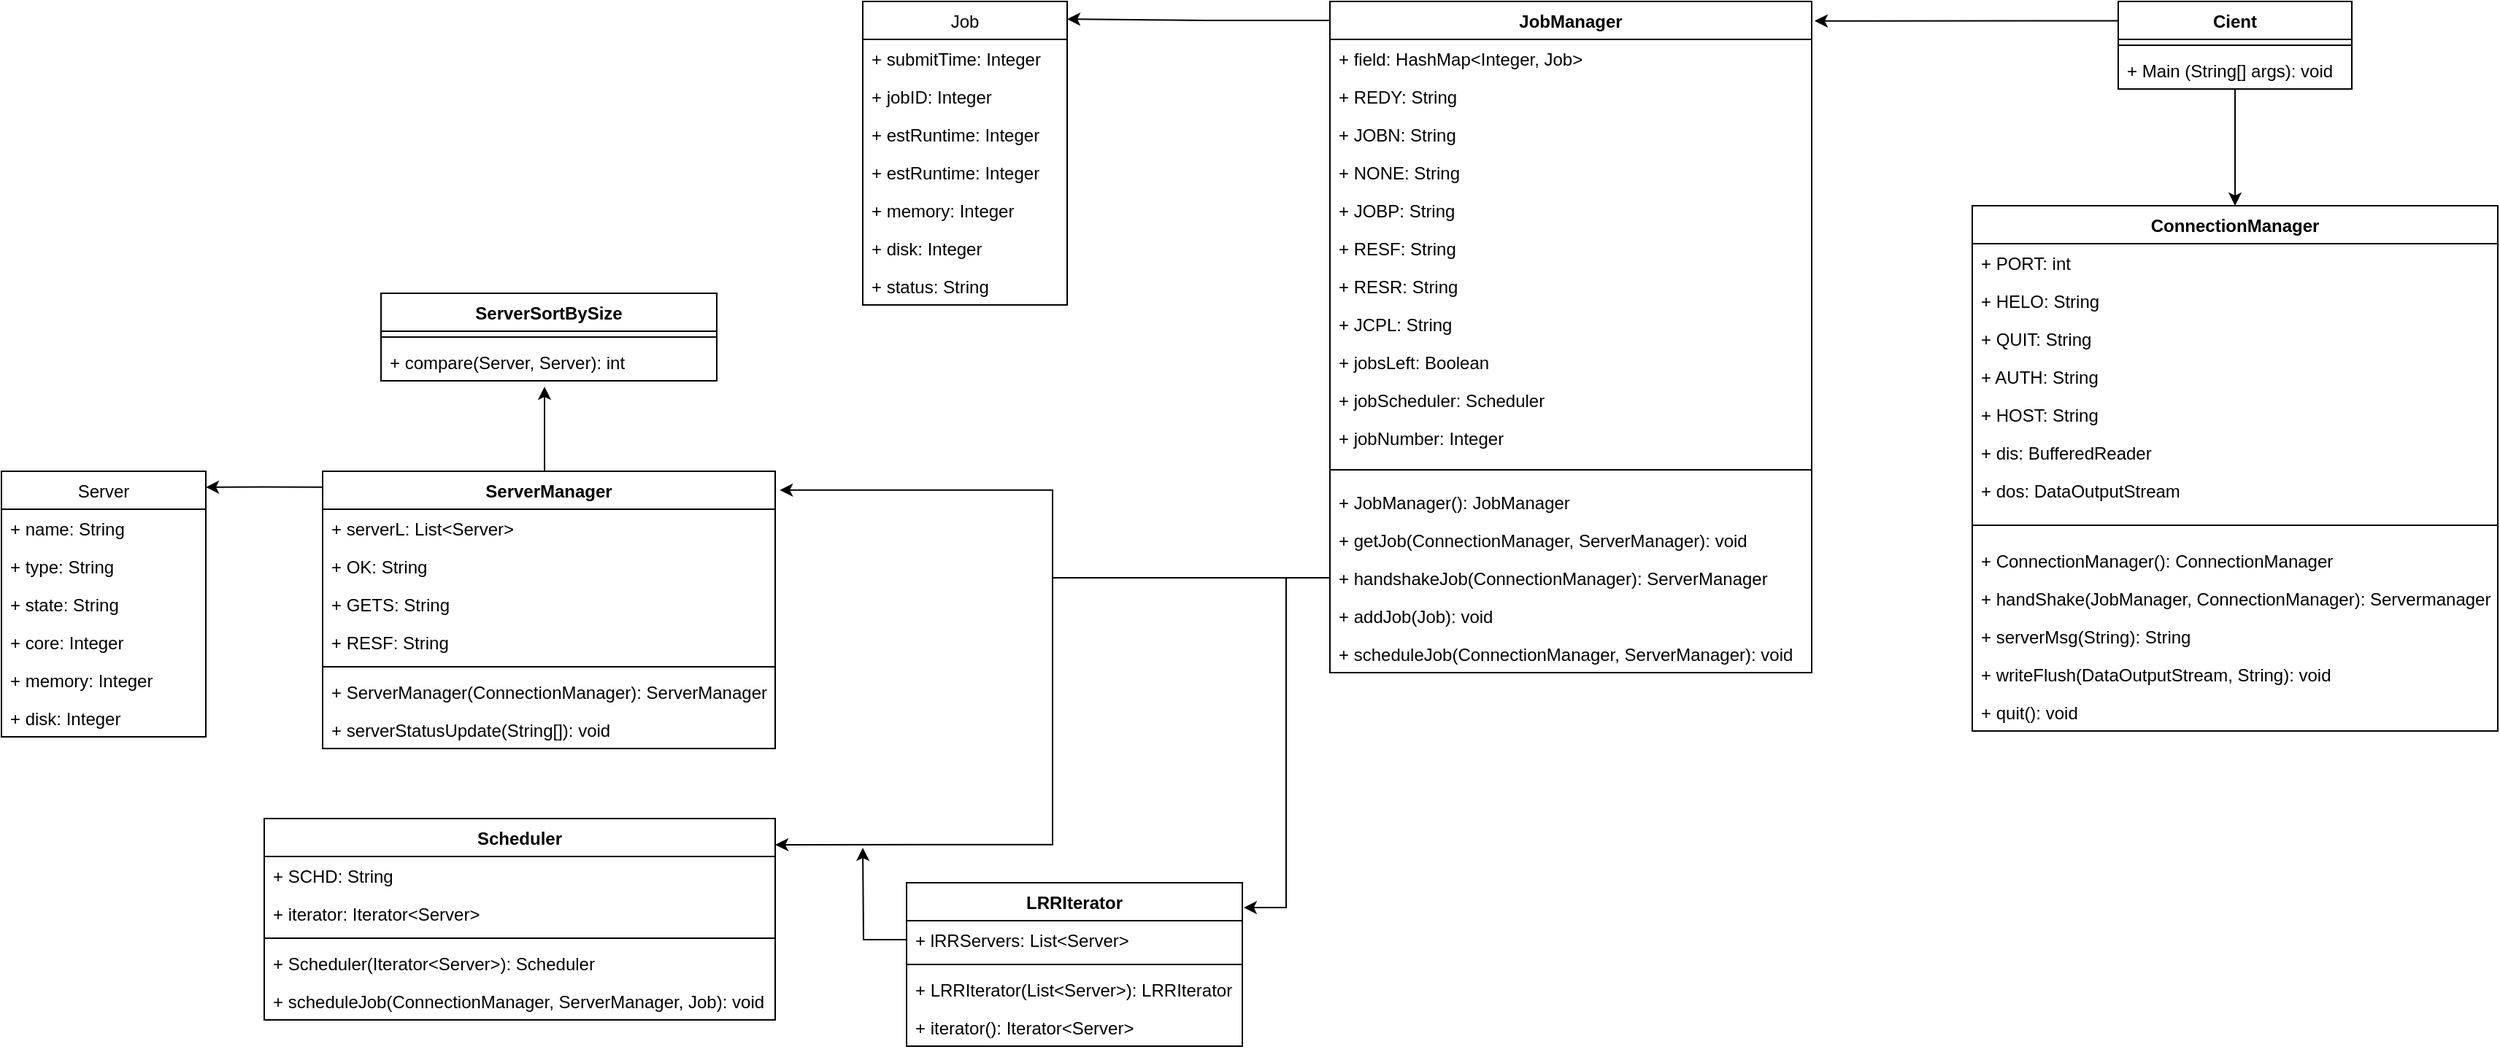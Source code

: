 <mxfile version="17.2.6" type="github">
  <diagram id="C5RBs43oDa-KdzZeNtuy" name="Page-1">
    <mxGraphModel dx="3825" dy="1215" grid="1" gridSize="10" guides="1" tooltips="1" connect="1" arrows="1" fold="1" page="1" pageScale="1" pageWidth="827" pageHeight="1169" math="0" shadow="0">
      <root>
        <mxCell id="WIyWlLk6GJQsqaUBKTNV-0" />
        <mxCell id="WIyWlLk6GJQsqaUBKTNV-1" parent="WIyWlLk6GJQsqaUBKTNV-0" />
        <mxCell id="-FJ1b982baDncEeD1RWf-0" value="Server" style="swimlane;fontStyle=0;childLayout=stackLayout;horizontal=1;startSize=26;fillColor=none;horizontalStack=0;resizeParent=1;resizeParentMax=0;resizeLast=0;collapsible=1;marginBottom=0;" vertex="1" parent="WIyWlLk6GJQsqaUBKTNV-1">
          <mxGeometry x="-900" y="512" width="140" height="182" as="geometry" />
        </mxCell>
        <mxCell id="-FJ1b982baDncEeD1RWf-1" value="+ name: String" style="text;strokeColor=none;fillColor=none;align=left;verticalAlign=top;spacingLeft=4;spacingRight=4;overflow=hidden;rotatable=0;points=[[0,0.5],[1,0.5]];portConstraint=eastwest;" vertex="1" parent="-FJ1b982baDncEeD1RWf-0">
          <mxGeometry y="26" width="140" height="26" as="geometry" />
        </mxCell>
        <mxCell id="-FJ1b982baDncEeD1RWf-2" value="+ type: String" style="text;strokeColor=none;fillColor=none;align=left;verticalAlign=top;spacingLeft=4;spacingRight=4;overflow=hidden;rotatable=0;points=[[0,0.5],[1,0.5]];portConstraint=eastwest;" vertex="1" parent="-FJ1b982baDncEeD1RWf-0">
          <mxGeometry y="52" width="140" height="26" as="geometry" />
        </mxCell>
        <mxCell id="-FJ1b982baDncEeD1RWf-3" value="+ state: String" style="text;strokeColor=none;fillColor=none;align=left;verticalAlign=top;spacingLeft=4;spacingRight=4;overflow=hidden;rotatable=0;points=[[0,0.5],[1,0.5]];portConstraint=eastwest;" vertex="1" parent="-FJ1b982baDncEeD1RWf-0">
          <mxGeometry y="78" width="140" height="26" as="geometry" />
        </mxCell>
        <mxCell id="-FJ1b982baDncEeD1RWf-63" value="+ core: Integer" style="text;strokeColor=none;fillColor=none;align=left;verticalAlign=top;spacingLeft=4;spacingRight=4;overflow=hidden;rotatable=0;points=[[0,0.5],[1,0.5]];portConstraint=eastwest;" vertex="1" parent="-FJ1b982baDncEeD1RWf-0">
          <mxGeometry y="104" width="140" height="26" as="geometry" />
        </mxCell>
        <mxCell id="-FJ1b982baDncEeD1RWf-62" value="+ memory: Integer" style="text;strokeColor=none;fillColor=none;align=left;verticalAlign=top;spacingLeft=4;spacingRight=4;overflow=hidden;rotatable=0;points=[[0,0.5],[1,0.5]];portConstraint=eastwest;" vertex="1" parent="-FJ1b982baDncEeD1RWf-0">
          <mxGeometry y="130" width="140" height="26" as="geometry" />
        </mxCell>
        <mxCell id="-FJ1b982baDncEeD1RWf-64" value="+ disk: Integer" style="text;strokeColor=none;fillColor=none;align=left;verticalAlign=top;spacingLeft=4;spacingRight=4;overflow=hidden;rotatable=0;points=[[0,0.5],[1,0.5]];portConstraint=eastwest;" vertex="1" parent="-FJ1b982baDncEeD1RWf-0">
          <mxGeometry y="156" width="140" height="26" as="geometry" />
        </mxCell>
        <mxCell id="-FJ1b982baDncEeD1RWf-85" style="edgeStyle=orthogonalEdgeStyle;rounded=0;orthogonalLoop=1;jettySize=auto;html=1;" edge="1" parent="WIyWlLk6GJQsqaUBKTNV-1" source="-FJ1b982baDncEeD1RWf-4" target="-FJ1b982baDncEeD1RWf-8">
          <mxGeometry relative="1" as="geometry" />
        </mxCell>
        <mxCell id="-FJ1b982baDncEeD1RWf-86" style="edgeStyle=orthogonalEdgeStyle;rounded=0;orthogonalLoop=1;jettySize=auto;html=1;entryX=1.006;entryY=0.029;entryDx=0;entryDy=0;entryPerimeter=0;exitX=0;exitY=0.125;exitDx=0;exitDy=0;exitPerimeter=0;" edge="1" parent="WIyWlLk6GJQsqaUBKTNV-1" source="-FJ1b982baDncEeD1RWf-6" target="-FJ1b982baDncEeD1RWf-25">
          <mxGeometry relative="1" as="geometry">
            <Array as="points">
              <mxPoint x="550" y="203" />
            </Array>
          </mxGeometry>
        </mxCell>
        <mxCell id="-FJ1b982baDncEeD1RWf-4" value="Cient" style="swimlane;fontStyle=1;align=center;verticalAlign=top;childLayout=stackLayout;horizontal=1;startSize=26;horizontalStack=0;resizeParent=1;resizeParentMax=0;resizeLast=0;collapsible=1;marginBottom=0;" vertex="1" parent="WIyWlLk6GJQsqaUBKTNV-1">
          <mxGeometry x="550" y="190" width="160" height="60" as="geometry" />
        </mxCell>
        <mxCell id="-FJ1b982baDncEeD1RWf-6" value="" style="line;strokeWidth=1;fillColor=none;align=left;verticalAlign=middle;spacingTop=-1;spacingLeft=3;spacingRight=3;rotatable=0;labelPosition=right;points=[];portConstraint=eastwest;" vertex="1" parent="-FJ1b982baDncEeD1RWf-4">
          <mxGeometry y="26" width="160" height="8" as="geometry" />
        </mxCell>
        <mxCell id="-FJ1b982baDncEeD1RWf-7" value="+ Main (String[] args): void" style="text;strokeColor=none;fillColor=none;align=left;verticalAlign=top;spacingLeft=4;spacingRight=4;overflow=hidden;rotatable=0;points=[[0,0.5],[1,0.5]];portConstraint=eastwest;" vertex="1" parent="-FJ1b982baDncEeD1RWf-4">
          <mxGeometry y="34" width="160" height="26" as="geometry" />
        </mxCell>
        <mxCell id="-FJ1b982baDncEeD1RWf-8" value="ConnectionManager" style="swimlane;fontStyle=1;align=center;verticalAlign=top;childLayout=stackLayout;horizontal=1;startSize=26;horizontalStack=0;resizeParent=1;resizeParentMax=0;resizeLast=0;collapsible=1;marginBottom=0;" vertex="1" parent="WIyWlLk6GJQsqaUBKTNV-1">
          <mxGeometry x="450" y="330" width="360" height="360" as="geometry" />
        </mxCell>
        <mxCell id="-FJ1b982baDncEeD1RWf-12" value="+ PORT: int" style="text;strokeColor=none;fillColor=none;align=left;verticalAlign=top;spacingLeft=4;spacingRight=4;overflow=hidden;rotatable=0;points=[[0,0.5],[1,0.5]];portConstraint=eastwest;" vertex="1" parent="-FJ1b982baDncEeD1RWf-8">
          <mxGeometry y="26" width="360" height="26" as="geometry" />
        </mxCell>
        <mxCell id="-FJ1b982baDncEeD1RWf-9" value="+ HELO: String" style="text;strokeColor=none;fillColor=none;align=left;verticalAlign=top;spacingLeft=4;spacingRight=4;overflow=hidden;rotatable=0;points=[[0,0.5],[1,0.5]];portConstraint=eastwest;" vertex="1" parent="-FJ1b982baDncEeD1RWf-8">
          <mxGeometry y="52" width="360" height="26" as="geometry" />
        </mxCell>
        <mxCell id="-FJ1b982baDncEeD1RWf-14" value="+ QUIT: String" style="text;strokeColor=none;fillColor=none;align=left;verticalAlign=top;spacingLeft=4;spacingRight=4;overflow=hidden;rotatable=0;points=[[0,0.5],[1,0.5]];portConstraint=eastwest;" vertex="1" parent="-FJ1b982baDncEeD1RWf-8">
          <mxGeometry y="78" width="360" height="26" as="geometry" />
        </mxCell>
        <mxCell id="-FJ1b982baDncEeD1RWf-17" value="+ AUTH: String" style="text;strokeColor=none;fillColor=none;align=left;verticalAlign=top;spacingLeft=4;spacingRight=4;overflow=hidden;rotatable=0;points=[[0,0.5],[1,0.5]];portConstraint=eastwest;" vertex="1" parent="-FJ1b982baDncEeD1RWf-8">
          <mxGeometry y="104" width="360" height="26" as="geometry" />
        </mxCell>
        <mxCell id="-FJ1b982baDncEeD1RWf-18" value="+ HOST: String" style="text;strokeColor=none;fillColor=none;align=left;verticalAlign=top;spacingLeft=4;spacingRight=4;overflow=hidden;rotatable=0;points=[[0,0.5],[1,0.5]];portConstraint=eastwest;" vertex="1" parent="-FJ1b982baDncEeD1RWf-8">
          <mxGeometry y="130" width="360" height="26" as="geometry" />
        </mxCell>
        <mxCell id="-FJ1b982baDncEeD1RWf-15" value="+ dis: BufferedReader" style="text;strokeColor=none;fillColor=none;align=left;verticalAlign=top;spacingLeft=4;spacingRight=4;overflow=hidden;rotatable=0;points=[[0,0.5],[1,0.5]];portConstraint=eastwest;" vertex="1" parent="-FJ1b982baDncEeD1RWf-8">
          <mxGeometry y="156" width="360" height="26" as="geometry" />
        </mxCell>
        <mxCell id="-FJ1b982baDncEeD1RWf-16" value="+ dos: DataOutputStream" style="text;strokeColor=none;fillColor=none;align=left;verticalAlign=top;spacingLeft=4;spacingRight=4;overflow=hidden;rotatable=0;points=[[0,0.5],[1,0.5]];portConstraint=eastwest;" vertex="1" parent="-FJ1b982baDncEeD1RWf-8">
          <mxGeometry y="182" width="360" height="26" as="geometry" />
        </mxCell>
        <mxCell id="-FJ1b982baDncEeD1RWf-10" value="" style="line;strokeWidth=1;fillColor=none;align=left;verticalAlign=middle;spacingTop=-1;spacingLeft=3;spacingRight=3;rotatable=0;labelPosition=right;points=[];portConstraint=eastwest;" vertex="1" parent="-FJ1b982baDncEeD1RWf-8">
          <mxGeometry y="208" width="360" height="22" as="geometry" />
        </mxCell>
        <mxCell id="-FJ1b982baDncEeD1RWf-11" value="+ ConnectionManager(): ConnectionManager" style="text;strokeColor=none;fillColor=none;align=left;verticalAlign=top;spacingLeft=4;spacingRight=4;overflow=hidden;rotatable=0;points=[[0,0.5],[1,0.5]];portConstraint=eastwest;" vertex="1" parent="-FJ1b982baDncEeD1RWf-8">
          <mxGeometry y="230" width="360" height="26" as="geometry" />
        </mxCell>
        <mxCell id="-FJ1b982baDncEeD1RWf-19" value="+ handShake(JobManager, ConnectionManager): Servermanager" style="text;strokeColor=none;fillColor=none;align=left;verticalAlign=top;spacingLeft=4;spacingRight=4;overflow=hidden;rotatable=0;points=[[0,0.5],[1,0.5]];portConstraint=eastwest;" vertex="1" parent="-FJ1b982baDncEeD1RWf-8">
          <mxGeometry y="256" width="360" height="26" as="geometry" />
        </mxCell>
        <mxCell id="-FJ1b982baDncEeD1RWf-20" value="+ serverMsg(String): String" style="text;strokeColor=none;fillColor=none;align=left;verticalAlign=top;spacingLeft=4;spacingRight=4;overflow=hidden;rotatable=0;points=[[0,0.5],[1,0.5]];portConstraint=eastwest;" vertex="1" parent="-FJ1b982baDncEeD1RWf-8">
          <mxGeometry y="282" width="360" height="26" as="geometry" />
        </mxCell>
        <mxCell id="-FJ1b982baDncEeD1RWf-24" value="+ writeFlush(DataOutputStream, String): void" style="text;strokeColor=none;fillColor=none;align=left;verticalAlign=top;spacingLeft=4;spacingRight=4;overflow=hidden;rotatable=0;points=[[0,0.5],[1,0.5]];portConstraint=eastwest;" vertex="1" parent="-FJ1b982baDncEeD1RWf-8">
          <mxGeometry y="308" width="360" height="26" as="geometry" />
        </mxCell>
        <mxCell id="-FJ1b982baDncEeD1RWf-22" value="+ quit(): void" style="text;strokeColor=none;fillColor=none;align=left;verticalAlign=top;spacingLeft=4;spacingRight=4;overflow=hidden;rotatable=0;points=[[0,0.5],[1,0.5]];portConstraint=eastwest;" vertex="1" parent="-FJ1b982baDncEeD1RWf-8">
          <mxGeometry y="334" width="360" height="26" as="geometry" />
        </mxCell>
        <mxCell id="-FJ1b982baDncEeD1RWf-25" value="JobManager" style="swimlane;fontStyle=1;align=center;verticalAlign=top;childLayout=stackLayout;horizontal=1;startSize=26;horizontalStack=0;resizeParent=1;resizeParentMax=0;resizeLast=0;collapsible=1;marginBottom=0;" vertex="1" parent="WIyWlLk6GJQsqaUBKTNV-1">
          <mxGeometry x="10" y="190" width="330" height="460" as="geometry" />
        </mxCell>
        <mxCell id="-FJ1b982baDncEeD1RWf-26" value="+ field: HashMap&lt;Integer, Job&gt;" style="text;strokeColor=none;fillColor=none;align=left;verticalAlign=top;spacingLeft=4;spacingRight=4;overflow=hidden;rotatable=0;points=[[0,0.5],[1,0.5]];portConstraint=eastwest;" vertex="1" parent="-FJ1b982baDncEeD1RWf-25">
          <mxGeometry y="26" width="330" height="26" as="geometry" />
        </mxCell>
        <mxCell id="-FJ1b982baDncEeD1RWf-37" value="+ REDY: String" style="text;strokeColor=none;fillColor=none;align=left;verticalAlign=top;spacingLeft=4;spacingRight=4;overflow=hidden;rotatable=0;points=[[0,0.5],[1,0.5]];portConstraint=eastwest;" vertex="1" parent="-FJ1b982baDncEeD1RWf-25">
          <mxGeometry y="52" width="330" height="26" as="geometry" />
        </mxCell>
        <mxCell id="-FJ1b982baDncEeD1RWf-39" value="+ JOBN: String" style="text;strokeColor=none;fillColor=none;align=left;verticalAlign=top;spacingLeft=4;spacingRight=4;overflow=hidden;rotatable=0;points=[[0,0.5],[1,0.5]];portConstraint=eastwest;" vertex="1" parent="-FJ1b982baDncEeD1RWf-25">
          <mxGeometry y="78" width="330" height="26" as="geometry" />
        </mxCell>
        <mxCell id="-FJ1b982baDncEeD1RWf-38" value="+ NONE: String" style="text;strokeColor=none;fillColor=none;align=left;verticalAlign=top;spacingLeft=4;spacingRight=4;overflow=hidden;rotatable=0;points=[[0,0.5],[1,0.5]];portConstraint=eastwest;" vertex="1" parent="-FJ1b982baDncEeD1RWf-25">
          <mxGeometry y="104" width="330" height="26" as="geometry" />
        </mxCell>
        <mxCell id="-FJ1b982baDncEeD1RWf-40" value="+ JOBP: String" style="text;strokeColor=none;fillColor=none;align=left;verticalAlign=top;spacingLeft=4;spacingRight=4;overflow=hidden;rotatable=0;points=[[0,0.5],[1,0.5]];portConstraint=eastwest;" vertex="1" parent="-FJ1b982baDncEeD1RWf-25">
          <mxGeometry y="130" width="330" height="26" as="geometry" />
        </mxCell>
        <mxCell id="-FJ1b982baDncEeD1RWf-43" value="+ RESF: String" style="text;strokeColor=none;fillColor=none;align=left;verticalAlign=top;spacingLeft=4;spacingRight=4;overflow=hidden;rotatable=0;points=[[0,0.5],[1,0.5]];portConstraint=eastwest;" vertex="1" parent="-FJ1b982baDncEeD1RWf-25">
          <mxGeometry y="156" width="330" height="26" as="geometry" />
        </mxCell>
        <mxCell id="-FJ1b982baDncEeD1RWf-42" value="+ RESR: String" style="text;strokeColor=none;fillColor=none;align=left;verticalAlign=top;spacingLeft=4;spacingRight=4;overflow=hidden;rotatable=0;points=[[0,0.5],[1,0.5]];portConstraint=eastwest;" vertex="1" parent="-FJ1b982baDncEeD1RWf-25">
          <mxGeometry y="182" width="330" height="26" as="geometry" />
        </mxCell>
        <mxCell id="-FJ1b982baDncEeD1RWf-46" value="+ JCPL: String" style="text;strokeColor=none;fillColor=none;align=left;verticalAlign=top;spacingLeft=4;spacingRight=4;overflow=hidden;rotatable=0;points=[[0,0.5],[1,0.5]];portConstraint=eastwest;" vertex="1" parent="-FJ1b982baDncEeD1RWf-25">
          <mxGeometry y="208" width="330" height="26" as="geometry" />
        </mxCell>
        <mxCell id="-FJ1b982baDncEeD1RWf-41" value="+ jobsLeft: Boolean" style="text;strokeColor=none;fillColor=none;align=left;verticalAlign=top;spacingLeft=4;spacingRight=4;overflow=hidden;rotatable=0;points=[[0,0.5],[1,0.5]];portConstraint=eastwest;" vertex="1" parent="-FJ1b982baDncEeD1RWf-25">
          <mxGeometry y="234" width="330" height="26" as="geometry" />
        </mxCell>
        <mxCell id="-FJ1b982baDncEeD1RWf-44" value="+ jobScheduler: Scheduler" style="text;strokeColor=none;fillColor=none;align=left;verticalAlign=top;spacingLeft=4;spacingRight=4;overflow=hidden;rotatable=0;points=[[0,0.5],[1,0.5]];portConstraint=eastwest;" vertex="1" parent="-FJ1b982baDncEeD1RWf-25">
          <mxGeometry y="260" width="330" height="26" as="geometry" />
        </mxCell>
        <mxCell id="-FJ1b982baDncEeD1RWf-45" value="+ jobNumber: Integer" style="text;strokeColor=none;fillColor=none;align=left;verticalAlign=top;spacingLeft=4;spacingRight=4;overflow=hidden;rotatable=0;points=[[0,0.5],[1,0.5]];portConstraint=eastwest;" vertex="1" parent="-FJ1b982baDncEeD1RWf-25">
          <mxGeometry y="286" width="330" height="26" as="geometry" />
        </mxCell>
        <mxCell id="-FJ1b982baDncEeD1RWf-27" value="" style="line;strokeWidth=1;fillColor=none;align=left;verticalAlign=middle;spacingTop=-1;spacingLeft=3;spacingRight=3;rotatable=0;labelPosition=right;points=[];portConstraint=eastwest;" vertex="1" parent="-FJ1b982baDncEeD1RWf-25">
          <mxGeometry y="312" width="330" height="18" as="geometry" />
        </mxCell>
        <mxCell id="-FJ1b982baDncEeD1RWf-28" value="+ JobManager(): JobManager" style="text;strokeColor=none;fillColor=none;align=left;verticalAlign=top;spacingLeft=4;spacingRight=4;overflow=hidden;rotatable=0;points=[[0,0.5],[1,0.5]];portConstraint=eastwest;" vertex="1" parent="-FJ1b982baDncEeD1RWf-25">
          <mxGeometry y="330" width="330" height="26" as="geometry" />
        </mxCell>
        <mxCell id="-FJ1b982baDncEeD1RWf-47" value="+ getJob(ConnectionManager, ServerManager): void" style="text;strokeColor=none;fillColor=none;align=left;verticalAlign=top;spacingLeft=4;spacingRight=4;overflow=hidden;rotatable=0;points=[[0,0.5],[1,0.5]];portConstraint=eastwest;" vertex="1" parent="-FJ1b982baDncEeD1RWf-25">
          <mxGeometry y="356" width="330" height="26" as="geometry" />
        </mxCell>
        <mxCell id="-FJ1b982baDncEeD1RWf-49" value="+ handshakeJob(ConnectionManager): ServerManager" style="text;strokeColor=none;fillColor=none;align=left;verticalAlign=top;spacingLeft=4;spacingRight=4;overflow=hidden;rotatable=0;points=[[0,0.5],[1,0.5]];portConstraint=eastwest;" vertex="1" parent="-FJ1b982baDncEeD1RWf-25">
          <mxGeometry y="382" width="330" height="26" as="geometry" />
        </mxCell>
        <mxCell id="-FJ1b982baDncEeD1RWf-50" value="+ addJob(Job): void" style="text;strokeColor=none;fillColor=none;align=left;verticalAlign=top;spacingLeft=4;spacingRight=4;overflow=hidden;rotatable=0;points=[[0,0.5],[1,0.5]];portConstraint=eastwest;" vertex="1" parent="-FJ1b982baDncEeD1RWf-25">
          <mxGeometry y="408" width="330" height="26" as="geometry" />
        </mxCell>
        <mxCell id="-FJ1b982baDncEeD1RWf-48" value="+ scheduleJob(ConnectionManager, ServerManager): void" style="text;strokeColor=none;fillColor=none;align=left;verticalAlign=top;spacingLeft=4;spacingRight=4;overflow=hidden;rotatable=0;points=[[0,0.5],[1,0.5]];portConstraint=eastwest;" vertex="1" parent="-FJ1b982baDncEeD1RWf-25">
          <mxGeometry y="434" width="330" height="26" as="geometry" />
        </mxCell>
        <mxCell id="-FJ1b982baDncEeD1RWf-29" value="Job" style="swimlane;fontStyle=0;childLayout=stackLayout;horizontal=1;startSize=26;fillColor=none;horizontalStack=0;resizeParent=1;resizeParentMax=0;resizeLast=0;collapsible=1;marginBottom=0;" vertex="1" parent="WIyWlLk6GJQsqaUBKTNV-1">
          <mxGeometry x="-310" y="190" width="140" height="208" as="geometry" />
        </mxCell>
        <mxCell id="-FJ1b982baDncEeD1RWf-30" value="+ submitTime: Integer" style="text;strokeColor=none;fillColor=none;align=left;verticalAlign=top;spacingLeft=4;spacingRight=4;overflow=hidden;rotatable=0;points=[[0,0.5],[1,0.5]];portConstraint=eastwest;" vertex="1" parent="-FJ1b982baDncEeD1RWf-29">
          <mxGeometry y="26" width="140" height="26" as="geometry" />
        </mxCell>
        <mxCell id="-FJ1b982baDncEeD1RWf-31" value="+ jobID: Integer" style="text;strokeColor=none;fillColor=none;align=left;verticalAlign=top;spacingLeft=4;spacingRight=4;overflow=hidden;rotatable=0;points=[[0,0.5],[1,0.5]];portConstraint=eastwest;" vertex="1" parent="-FJ1b982baDncEeD1RWf-29">
          <mxGeometry y="52" width="140" height="26" as="geometry" />
        </mxCell>
        <mxCell id="-FJ1b982baDncEeD1RWf-32" value="+ estRuntime: Integer" style="text;strokeColor=none;fillColor=none;align=left;verticalAlign=top;spacingLeft=4;spacingRight=4;overflow=hidden;rotatable=0;points=[[0,0.5],[1,0.5]];portConstraint=eastwest;" vertex="1" parent="-FJ1b982baDncEeD1RWf-29">
          <mxGeometry y="78" width="140" height="26" as="geometry" />
        </mxCell>
        <mxCell id="-FJ1b982baDncEeD1RWf-33" value="+ estRuntime: Integer" style="text;strokeColor=none;fillColor=none;align=left;verticalAlign=top;spacingLeft=4;spacingRight=4;overflow=hidden;rotatable=0;points=[[0,0.5],[1,0.5]];portConstraint=eastwest;" vertex="1" parent="-FJ1b982baDncEeD1RWf-29">
          <mxGeometry y="104" width="140" height="26" as="geometry" />
        </mxCell>
        <mxCell id="-FJ1b982baDncEeD1RWf-35" value="+ memory: Integer" style="text;strokeColor=none;fillColor=none;align=left;verticalAlign=top;spacingLeft=4;spacingRight=4;overflow=hidden;rotatable=0;points=[[0,0.5],[1,0.5]];portConstraint=eastwest;" vertex="1" parent="-FJ1b982baDncEeD1RWf-29">
          <mxGeometry y="130" width="140" height="26" as="geometry" />
        </mxCell>
        <mxCell id="-FJ1b982baDncEeD1RWf-34" value="+ disk: Integer" style="text;strokeColor=none;fillColor=none;align=left;verticalAlign=top;spacingLeft=4;spacingRight=4;overflow=hidden;rotatable=0;points=[[0,0.5],[1,0.5]];portConstraint=eastwest;" vertex="1" parent="-FJ1b982baDncEeD1RWf-29">
          <mxGeometry y="156" width="140" height="26" as="geometry" />
        </mxCell>
        <mxCell id="-FJ1b982baDncEeD1RWf-36" value="+ status: String" style="text;strokeColor=none;fillColor=none;align=left;verticalAlign=top;spacingLeft=4;spacingRight=4;overflow=hidden;rotatable=0;points=[[0,0.5],[1,0.5]];portConstraint=eastwest;" vertex="1" parent="-FJ1b982baDncEeD1RWf-29">
          <mxGeometry y="182" width="140" height="26" as="geometry" />
        </mxCell>
        <mxCell id="-FJ1b982baDncEeD1RWf-51" value="LRRIterator" style="swimlane;fontStyle=1;align=center;verticalAlign=top;childLayout=stackLayout;horizontal=1;startSize=26;horizontalStack=0;resizeParent=1;resizeParentMax=0;resizeLast=0;collapsible=1;marginBottom=0;" vertex="1" parent="WIyWlLk6GJQsqaUBKTNV-1">
          <mxGeometry x="-280" y="794" width="230" height="112" as="geometry" />
        </mxCell>
        <mxCell id="-FJ1b982baDncEeD1RWf-52" value="+ lRRServers: List&lt;Server&gt;" style="text;strokeColor=none;fillColor=none;align=left;verticalAlign=top;spacingLeft=4;spacingRight=4;overflow=hidden;rotatable=0;points=[[0,0.5],[1,0.5]];portConstraint=eastwest;" vertex="1" parent="-FJ1b982baDncEeD1RWf-51">
          <mxGeometry y="26" width="230" height="26" as="geometry" />
        </mxCell>
        <mxCell id="-FJ1b982baDncEeD1RWf-53" value="" style="line;strokeWidth=1;fillColor=none;align=left;verticalAlign=middle;spacingTop=-1;spacingLeft=3;spacingRight=3;rotatable=0;labelPosition=right;points=[];portConstraint=eastwest;" vertex="1" parent="-FJ1b982baDncEeD1RWf-51">
          <mxGeometry y="52" width="230" height="8" as="geometry" />
        </mxCell>
        <mxCell id="-FJ1b982baDncEeD1RWf-54" value="+ LRRIterator(List&lt;Server&gt;): LRRIterator" style="text;strokeColor=none;fillColor=none;align=left;verticalAlign=top;spacingLeft=4;spacingRight=4;overflow=hidden;rotatable=0;points=[[0,0.5],[1,0.5]];portConstraint=eastwest;" vertex="1" parent="-FJ1b982baDncEeD1RWf-51">
          <mxGeometry y="60" width="230" height="26" as="geometry" />
        </mxCell>
        <mxCell id="-FJ1b982baDncEeD1RWf-55" value="+ iterator(): Iterator&lt;Server&gt;" style="text;strokeColor=none;fillColor=none;align=left;verticalAlign=top;spacingLeft=4;spacingRight=4;overflow=hidden;rotatable=0;points=[[0,0.5],[1,0.5]];portConstraint=eastwest;" vertex="1" parent="-FJ1b982baDncEeD1RWf-51">
          <mxGeometry y="86" width="230" height="26" as="geometry" />
        </mxCell>
        <mxCell id="-FJ1b982baDncEeD1RWf-56" value="Scheduler" style="swimlane;fontStyle=1;align=center;verticalAlign=top;childLayout=stackLayout;horizontal=1;startSize=26;horizontalStack=0;resizeParent=1;resizeParentMax=0;resizeLast=0;collapsible=1;marginBottom=0;" vertex="1" parent="WIyWlLk6GJQsqaUBKTNV-1">
          <mxGeometry x="-720" y="750" width="350" height="138" as="geometry" />
        </mxCell>
        <mxCell id="-FJ1b982baDncEeD1RWf-57" value="+ SCHD: String" style="text;strokeColor=none;fillColor=none;align=left;verticalAlign=top;spacingLeft=4;spacingRight=4;overflow=hidden;rotatable=0;points=[[0,0.5],[1,0.5]];portConstraint=eastwest;" vertex="1" parent="-FJ1b982baDncEeD1RWf-56">
          <mxGeometry y="26" width="350" height="26" as="geometry" />
        </mxCell>
        <mxCell id="-FJ1b982baDncEeD1RWf-60" value="+ iterator: Iterator&lt;Server&gt;" style="text;strokeColor=none;fillColor=none;align=left;verticalAlign=top;spacingLeft=4;spacingRight=4;overflow=hidden;rotatable=0;points=[[0,0.5],[1,0.5]];portConstraint=eastwest;" vertex="1" parent="-FJ1b982baDncEeD1RWf-56">
          <mxGeometry y="52" width="350" height="26" as="geometry" />
        </mxCell>
        <mxCell id="-FJ1b982baDncEeD1RWf-58" value="" style="line;strokeWidth=1;fillColor=none;align=left;verticalAlign=middle;spacingTop=-1;spacingLeft=3;spacingRight=3;rotatable=0;labelPosition=right;points=[];portConstraint=eastwest;" vertex="1" parent="-FJ1b982baDncEeD1RWf-56">
          <mxGeometry y="78" width="350" height="8" as="geometry" />
        </mxCell>
        <mxCell id="-FJ1b982baDncEeD1RWf-61" value="+ Scheduler(Iterator&lt;Server&gt;): Scheduler" style="text;strokeColor=none;fillColor=none;align=left;verticalAlign=top;spacingLeft=4;spacingRight=4;overflow=hidden;rotatable=0;points=[[0,0.5],[1,0.5]];portConstraint=eastwest;" vertex="1" parent="-FJ1b982baDncEeD1RWf-56">
          <mxGeometry y="86" width="350" height="26" as="geometry" />
        </mxCell>
        <mxCell id="-FJ1b982baDncEeD1RWf-59" value="+ scheduleJob(ConnectionManager, ServerManager, Job): void" style="text;strokeColor=none;fillColor=none;align=left;verticalAlign=top;spacingLeft=4;spacingRight=4;overflow=hidden;rotatable=0;points=[[0,0.5],[1,0.5]];portConstraint=eastwest;" vertex="1" parent="-FJ1b982baDncEeD1RWf-56">
          <mxGeometry y="112" width="350" height="26" as="geometry" />
        </mxCell>
        <mxCell id="-FJ1b982baDncEeD1RWf-93" style="edgeStyle=orthogonalEdgeStyle;rounded=0;orthogonalLoop=1;jettySize=auto;html=1;entryX=1;entryY=0.06;entryDx=0;entryDy=0;entryPerimeter=0;exitX=0;exitY=0.057;exitDx=0;exitDy=0;exitPerimeter=0;" edge="1" parent="WIyWlLk6GJQsqaUBKTNV-1" source="-FJ1b982baDncEeD1RWf-67" target="-FJ1b982baDncEeD1RWf-0">
          <mxGeometry relative="1" as="geometry" />
        </mxCell>
        <mxCell id="-FJ1b982baDncEeD1RWf-96" style="edgeStyle=orthogonalEdgeStyle;rounded=0;orthogonalLoop=1;jettySize=auto;html=1;" edge="1" parent="WIyWlLk6GJQsqaUBKTNV-1" source="-FJ1b982baDncEeD1RWf-67">
          <mxGeometry relative="1" as="geometry">
            <mxPoint x="-528" y="454" as="targetPoint" />
            <Array as="points">
              <mxPoint x="-528" y="500" />
              <mxPoint x="-528" y="500" />
            </Array>
          </mxGeometry>
        </mxCell>
        <mxCell id="-FJ1b982baDncEeD1RWf-67" value="ServerManager" style="swimlane;fontStyle=1;align=center;verticalAlign=top;childLayout=stackLayout;horizontal=1;startSize=26;horizontalStack=0;resizeParent=1;resizeParentMax=0;resizeLast=0;collapsible=1;marginBottom=0;" vertex="1" parent="WIyWlLk6GJQsqaUBKTNV-1">
          <mxGeometry x="-680" y="512" width="310" height="190" as="geometry" />
        </mxCell>
        <mxCell id="-FJ1b982baDncEeD1RWf-68" value="+ serverL: List&lt;Server&gt;" style="text;strokeColor=none;fillColor=none;align=left;verticalAlign=top;spacingLeft=4;spacingRight=4;overflow=hidden;rotatable=0;points=[[0,0.5],[1,0.5]];portConstraint=eastwest;" vertex="1" parent="-FJ1b982baDncEeD1RWf-67">
          <mxGeometry y="26" width="310" height="26" as="geometry" />
        </mxCell>
        <mxCell id="-FJ1b982baDncEeD1RWf-71" value="+ OK: String" style="text;strokeColor=none;fillColor=none;align=left;verticalAlign=top;spacingLeft=4;spacingRight=4;overflow=hidden;rotatable=0;points=[[0,0.5],[1,0.5]];portConstraint=eastwest;" vertex="1" parent="-FJ1b982baDncEeD1RWf-67">
          <mxGeometry y="52" width="310" height="26" as="geometry" />
        </mxCell>
        <mxCell id="-FJ1b982baDncEeD1RWf-77" value="+ GETS: String" style="text;strokeColor=none;fillColor=none;align=left;verticalAlign=top;spacingLeft=4;spacingRight=4;overflow=hidden;rotatable=0;points=[[0,0.5],[1,0.5]];portConstraint=eastwest;" vertex="1" parent="-FJ1b982baDncEeD1RWf-67">
          <mxGeometry y="78" width="310" height="26" as="geometry" />
        </mxCell>
        <mxCell id="-FJ1b982baDncEeD1RWf-78" value="+ RESF: String" style="text;strokeColor=none;fillColor=none;align=left;verticalAlign=top;spacingLeft=4;spacingRight=4;overflow=hidden;rotatable=0;points=[[0,0.5],[1,0.5]];portConstraint=eastwest;" vertex="1" parent="-FJ1b982baDncEeD1RWf-67">
          <mxGeometry y="104" width="310" height="26" as="geometry" />
        </mxCell>
        <mxCell id="-FJ1b982baDncEeD1RWf-69" value="" style="line;strokeWidth=1;fillColor=none;align=left;verticalAlign=middle;spacingTop=-1;spacingLeft=3;spacingRight=3;rotatable=0;labelPosition=right;points=[];portConstraint=eastwest;" vertex="1" parent="-FJ1b982baDncEeD1RWf-67">
          <mxGeometry y="130" width="310" height="8" as="geometry" />
        </mxCell>
        <mxCell id="-FJ1b982baDncEeD1RWf-79" value="+ ServerManager(ConnectionManager): ServerManager" style="text;strokeColor=none;fillColor=none;align=left;verticalAlign=top;spacingLeft=4;spacingRight=4;overflow=hidden;rotatable=0;points=[[0,0.5],[1,0.5]];portConstraint=eastwest;" vertex="1" parent="-FJ1b982baDncEeD1RWf-67">
          <mxGeometry y="138" width="310" height="26" as="geometry" />
        </mxCell>
        <mxCell id="-FJ1b982baDncEeD1RWf-70" value="+ serverStatusUpdate(String[]): void" style="text;strokeColor=none;fillColor=none;align=left;verticalAlign=top;spacingLeft=4;spacingRight=4;overflow=hidden;rotatable=0;points=[[0,0.5],[1,0.5]];portConstraint=eastwest;" vertex="1" parent="-FJ1b982baDncEeD1RWf-67">
          <mxGeometry y="164" width="310" height="26" as="geometry" />
        </mxCell>
        <mxCell id="-FJ1b982baDncEeD1RWf-80" value="ServerSortBySize" style="swimlane;fontStyle=1;align=center;verticalAlign=top;childLayout=stackLayout;horizontal=1;startSize=26;horizontalStack=0;resizeParent=1;resizeParentMax=0;resizeLast=0;collapsible=1;marginBottom=0;" vertex="1" parent="WIyWlLk6GJQsqaUBKTNV-1">
          <mxGeometry x="-640" y="390" width="230" height="60" as="geometry" />
        </mxCell>
        <mxCell id="-FJ1b982baDncEeD1RWf-82" value="" style="line;strokeWidth=1;fillColor=none;align=left;verticalAlign=middle;spacingTop=-1;spacingLeft=3;spacingRight=3;rotatable=0;labelPosition=right;points=[];portConstraint=eastwest;" vertex="1" parent="-FJ1b982baDncEeD1RWf-80">
          <mxGeometry y="26" width="230" height="8" as="geometry" />
        </mxCell>
        <mxCell id="-FJ1b982baDncEeD1RWf-83" value="+ compare(Server, Server): int" style="text;strokeColor=none;fillColor=none;align=left;verticalAlign=top;spacingLeft=4;spacingRight=4;overflow=hidden;rotatable=0;points=[[0,0.5],[1,0.5]];portConstraint=eastwest;" vertex="1" parent="-FJ1b982baDncEeD1RWf-80">
          <mxGeometry y="34" width="230" height="26" as="geometry" />
        </mxCell>
        <mxCell id="-FJ1b982baDncEeD1RWf-87" style="edgeStyle=orthogonalEdgeStyle;rounded=0;orthogonalLoop=1;jettySize=auto;html=1;entryX=1;entryY=0.058;entryDx=0;entryDy=0;entryPerimeter=0;" edge="1" parent="WIyWlLk6GJQsqaUBKTNV-1" target="-FJ1b982baDncEeD1RWf-29">
          <mxGeometry relative="1" as="geometry">
            <mxPoint x="10" y="202" as="sourcePoint" />
            <Array as="points">
              <mxPoint x="-75" y="203" />
              <mxPoint x="-75" y="202" />
            </Array>
          </mxGeometry>
        </mxCell>
        <mxCell id="-FJ1b982baDncEeD1RWf-91" style="edgeStyle=orthogonalEdgeStyle;rounded=0;orthogonalLoop=1;jettySize=auto;html=1;entryX=1.01;entryY=0.068;entryDx=0;entryDy=0;entryPerimeter=0;" edge="1" parent="WIyWlLk6GJQsqaUBKTNV-1" source="-FJ1b982baDncEeD1RWf-49" target="-FJ1b982baDncEeD1RWf-67">
          <mxGeometry relative="1" as="geometry" />
        </mxCell>
        <mxCell id="-FJ1b982baDncEeD1RWf-92" style="edgeStyle=orthogonalEdgeStyle;rounded=0;orthogonalLoop=1;jettySize=auto;html=1;entryX=1;entryY=0.13;entryDx=0;entryDy=0;entryPerimeter=0;" edge="1" parent="WIyWlLk6GJQsqaUBKTNV-1" source="-FJ1b982baDncEeD1RWf-49" target="-FJ1b982baDncEeD1RWf-56">
          <mxGeometry relative="1" as="geometry" />
        </mxCell>
        <mxCell id="-FJ1b982baDncEeD1RWf-94" style="edgeStyle=orthogonalEdgeStyle;rounded=0;orthogonalLoop=1;jettySize=auto;html=1;entryX=1.004;entryY=0.152;entryDx=0;entryDy=0;entryPerimeter=0;" edge="1" parent="WIyWlLk6GJQsqaUBKTNV-1" source="-FJ1b982baDncEeD1RWf-49" target="-FJ1b982baDncEeD1RWf-51">
          <mxGeometry relative="1" as="geometry" />
        </mxCell>
        <mxCell id="-FJ1b982baDncEeD1RWf-95" style="edgeStyle=orthogonalEdgeStyle;rounded=0;orthogonalLoop=1;jettySize=auto;html=1;" edge="1" parent="WIyWlLk6GJQsqaUBKTNV-1" source="-FJ1b982baDncEeD1RWf-52">
          <mxGeometry relative="1" as="geometry">
            <mxPoint x="-310" y="770" as="targetPoint" />
          </mxGeometry>
        </mxCell>
      </root>
    </mxGraphModel>
  </diagram>
</mxfile>
